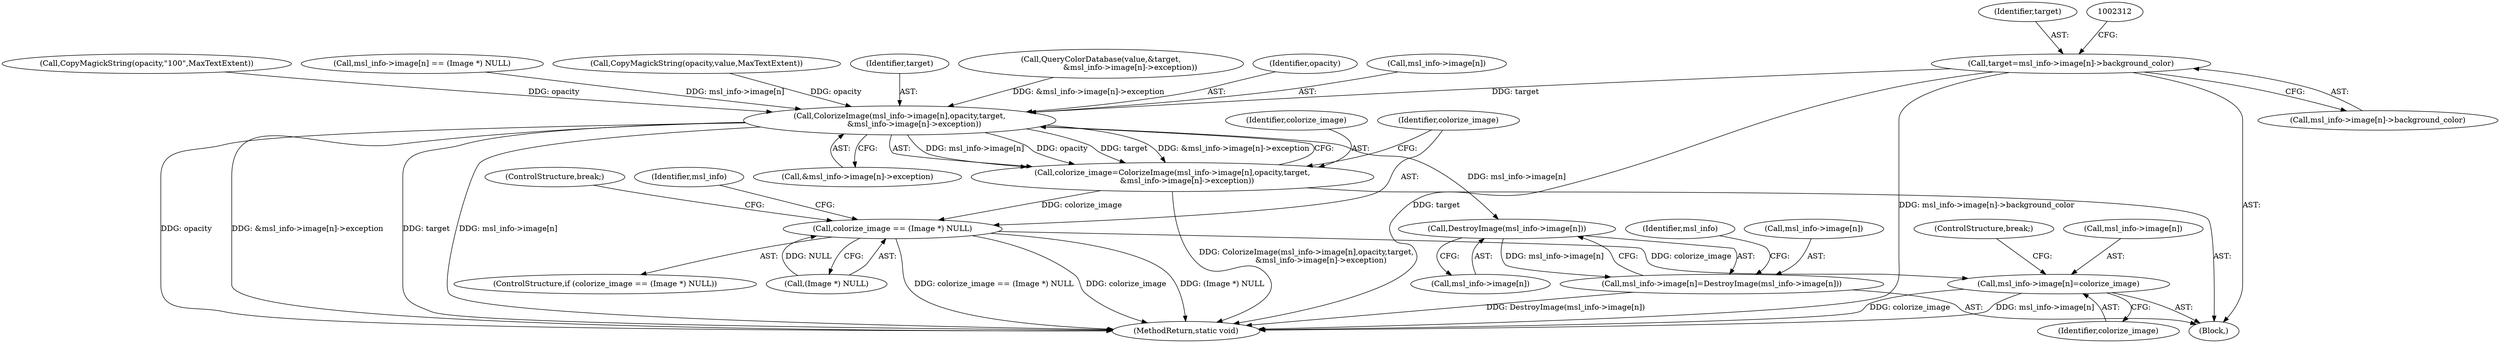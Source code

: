 digraph "0_ImageMagick_56d6e20de489113617cbbddaf41e92600a34db22@pointer" {
"1002302" [label="(Call,target=msl_info->image[n]->background_color)"];
"1002432" [label="(Call,ColorizeImage(msl_info->image[n],opacity,target,\n            &msl_info->image[n]->exception))"];
"1002430" [label="(Call,colorize_image=ColorizeImage(msl_info->image[n],opacity,target,\n            &msl_info->image[n]->exception))"];
"1002449" [label="(Call,colorize_image == (Image *) NULL)"];
"1002467" [label="(Call,msl_info->image[n]=colorize_image)"];
"1002461" [label="(Call,DestroyImage(msl_info->image[n]))"];
"1002455" [label="(Call,msl_info->image[n]=DestroyImage(msl_info->image[n]))"];
"1002383" [label="(Call,QueryColorDatabase(value,&target,\n                        &msl_info->image[n]->exception))"];
"1002455" [label="(Call,msl_info->image[n]=DestroyImage(msl_info->image[n]))"];
"1002440" [label="(Call,&msl_info->image[n]->exception)"];
"1002458" [label="(Identifier,msl_info)"];
"1002467" [label="(Call,msl_info->image[n]=colorize_image)"];
"1002454" [label="(ControlStructure,break;)"];
"1002473" [label="(Identifier,colorize_image)"];
"1002462" [label="(Call,msl_info->image[n])"];
"1002438" [label="(Identifier,opacity)"];
"1002451" [label="(Call,(Image *) NULL)"];
"1002432" [label="(Call,ColorizeImage(msl_info->image[n],opacity,target,\n            &msl_info->image[n]->exception))"];
"1002431" [label="(Identifier,colorize_image)"];
"1002303" [label="(Identifier,target)"];
"1002470" [label="(Identifier,msl_info)"];
"1002302" [label="(Call,target=msl_info->image[n]->background_color)"];
"1002450" [label="(Identifier,colorize_image)"];
"1002280" [label="(Block,)"];
"1002433" [label="(Call,msl_info->image[n])"];
"1002313" [label="(Call,CopyMagickString(opacity,\"100\",MaxTextExtent))"];
"1002285" [label="(Call,msl_info->image[n] == (Image *) NULL)"];
"1002474" [label="(ControlStructure,break;)"];
"1002304" [label="(Call,msl_info->image[n]->background_color)"];
"1002413" [label="(Call,CopyMagickString(opacity,value,MaxTextExtent))"];
"1002461" [label="(Call,DestroyImage(msl_info->image[n]))"];
"1019610" [label="(MethodReturn,static void)"];
"1002430" [label="(Call,colorize_image=ColorizeImage(msl_info->image[n],opacity,target,\n            &msl_info->image[n]->exception))"];
"1002448" [label="(ControlStructure,if (colorize_image == (Image *) NULL))"];
"1002468" [label="(Call,msl_info->image[n])"];
"1002456" [label="(Call,msl_info->image[n])"];
"1002439" [label="(Identifier,target)"];
"1002449" [label="(Call,colorize_image == (Image *) NULL)"];
"1002302" -> "1002280"  [label="AST: "];
"1002302" -> "1002304"  [label="CFG: "];
"1002303" -> "1002302"  [label="AST: "];
"1002304" -> "1002302"  [label="AST: "];
"1002312" -> "1002302"  [label="CFG: "];
"1002302" -> "1019610"  [label="DDG: target"];
"1002302" -> "1019610"  [label="DDG: msl_info->image[n]->background_color"];
"1002302" -> "1002432"  [label="DDG: target"];
"1002432" -> "1002430"  [label="AST: "];
"1002432" -> "1002440"  [label="CFG: "];
"1002433" -> "1002432"  [label="AST: "];
"1002438" -> "1002432"  [label="AST: "];
"1002439" -> "1002432"  [label="AST: "];
"1002440" -> "1002432"  [label="AST: "];
"1002430" -> "1002432"  [label="CFG: "];
"1002432" -> "1019610"  [label="DDG: opacity"];
"1002432" -> "1019610"  [label="DDG: &msl_info->image[n]->exception"];
"1002432" -> "1019610"  [label="DDG: target"];
"1002432" -> "1019610"  [label="DDG: msl_info->image[n]"];
"1002432" -> "1002430"  [label="DDG: msl_info->image[n]"];
"1002432" -> "1002430"  [label="DDG: opacity"];
"1002432" -> "1002430"  [label="DDG: target"];
"1002432" -> "1002430"  [label="DDG: &msl_info->image[n]->exception"];
"1002285" -> "1002432"  [label="DDG: msl_info->image[n]"];
"1002313" -> "1002432"  [label="DDG: opacity"];
"1002413" -> "1002432"  [label="DDG: opacity"];
"1002383" -> "1002432"  [label="DDG: &msl_info->image[n]->exception"];
"1002432" -> "1002461"  [label="DDG: msl_info->image[n]"];
"1002430" -> "1002280"  [label="AST: "];
"1002431" -> "1002430"  [label="AST: "];
"1002450" -> "1002430"  [label="CFG: "];
"1002430" -> "1019610"  [label="DDG: ColorizeImage(msl_info->image[n],opacity,target,\n            &msl_info->image[n]->exception)"];
"1002430" -> "1002449"  [label="DDG: colorize_image"];
"1002449" -> "1002448"  [label="AST: "];
"1002449" -> "1002451"  [label="CFG: "];
"1002450" -> "1002449"  [label="AST: "];
"1002451" -> "1002449"  [label="AST: "];
"1002454" -> "1002449"  [label="CFG: "];
"1002458" -> "1002449"  [label="CFG: "];
"1002449" -> "1019610"  [label="DDG: (Image *) NULL"];
"1002449" -> "1019610"  [label="DDG: colorize_image == (Image *) NULL"];
"1002449" -> "1019610"  [label="DDG: colorize_image"];
"1002451" -> "1002449"  [label="DDG: NULL"];
"1002449" -> "1002467"  [label="DDG: colorize_image"];
"1002467" -> "1002280"  [label="AST: "];
"1002467" -> "1002473"  [label="CFG: "];
"1002468" -> "1002467"  [label="AST: "];
"1002473" -> "1002467"  [label="AST: "];
"1002474" -> "1002467"  [label="CFG: "];
"1002467" -> "1019610"  [label="DDG: colorize_image"];
"1002467" -> "1019610"  [label="DDG: msl_info->image[n]"];
"1002461" -> "1002455"  [label="AST: "];
"1002461" -> "1002462"  [label="CFG: "];
"1002462" -> "1002461"  [label="AST: "];
"1002455" -> "1002461"  [label="CFG: "];
"1002461" -> "1002455"  [label="DDG: msl_info->image[n]"];
"1002455" -> "1002280"  [label="AST: "];
"1002456" -> "1002455"  [label="AST: "];
"1002470" -> "1002455"  [label="CFG: "];
"1002455" -> "1019610"  [label="DDG: DestroyImage(msl_info->image[n])"];
}
